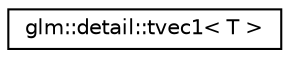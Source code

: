 digraph "Graphical Class Hierarchy"
{
  edge [fontname="Helvetica",fontsize="10",labelfontname="Helvetica",labelfontsize="10"];
  node [fontname="Helvetica",fontsize="10",shape=record];
  rankdir="LR";
  Node1 [label="glm::detail::tvec1\< T \>",height=0.2,width=0.4,color="black", fillcolor="white", style="filled",URL="$structglm_1_1detail_1_1tvec1.html"];
}
